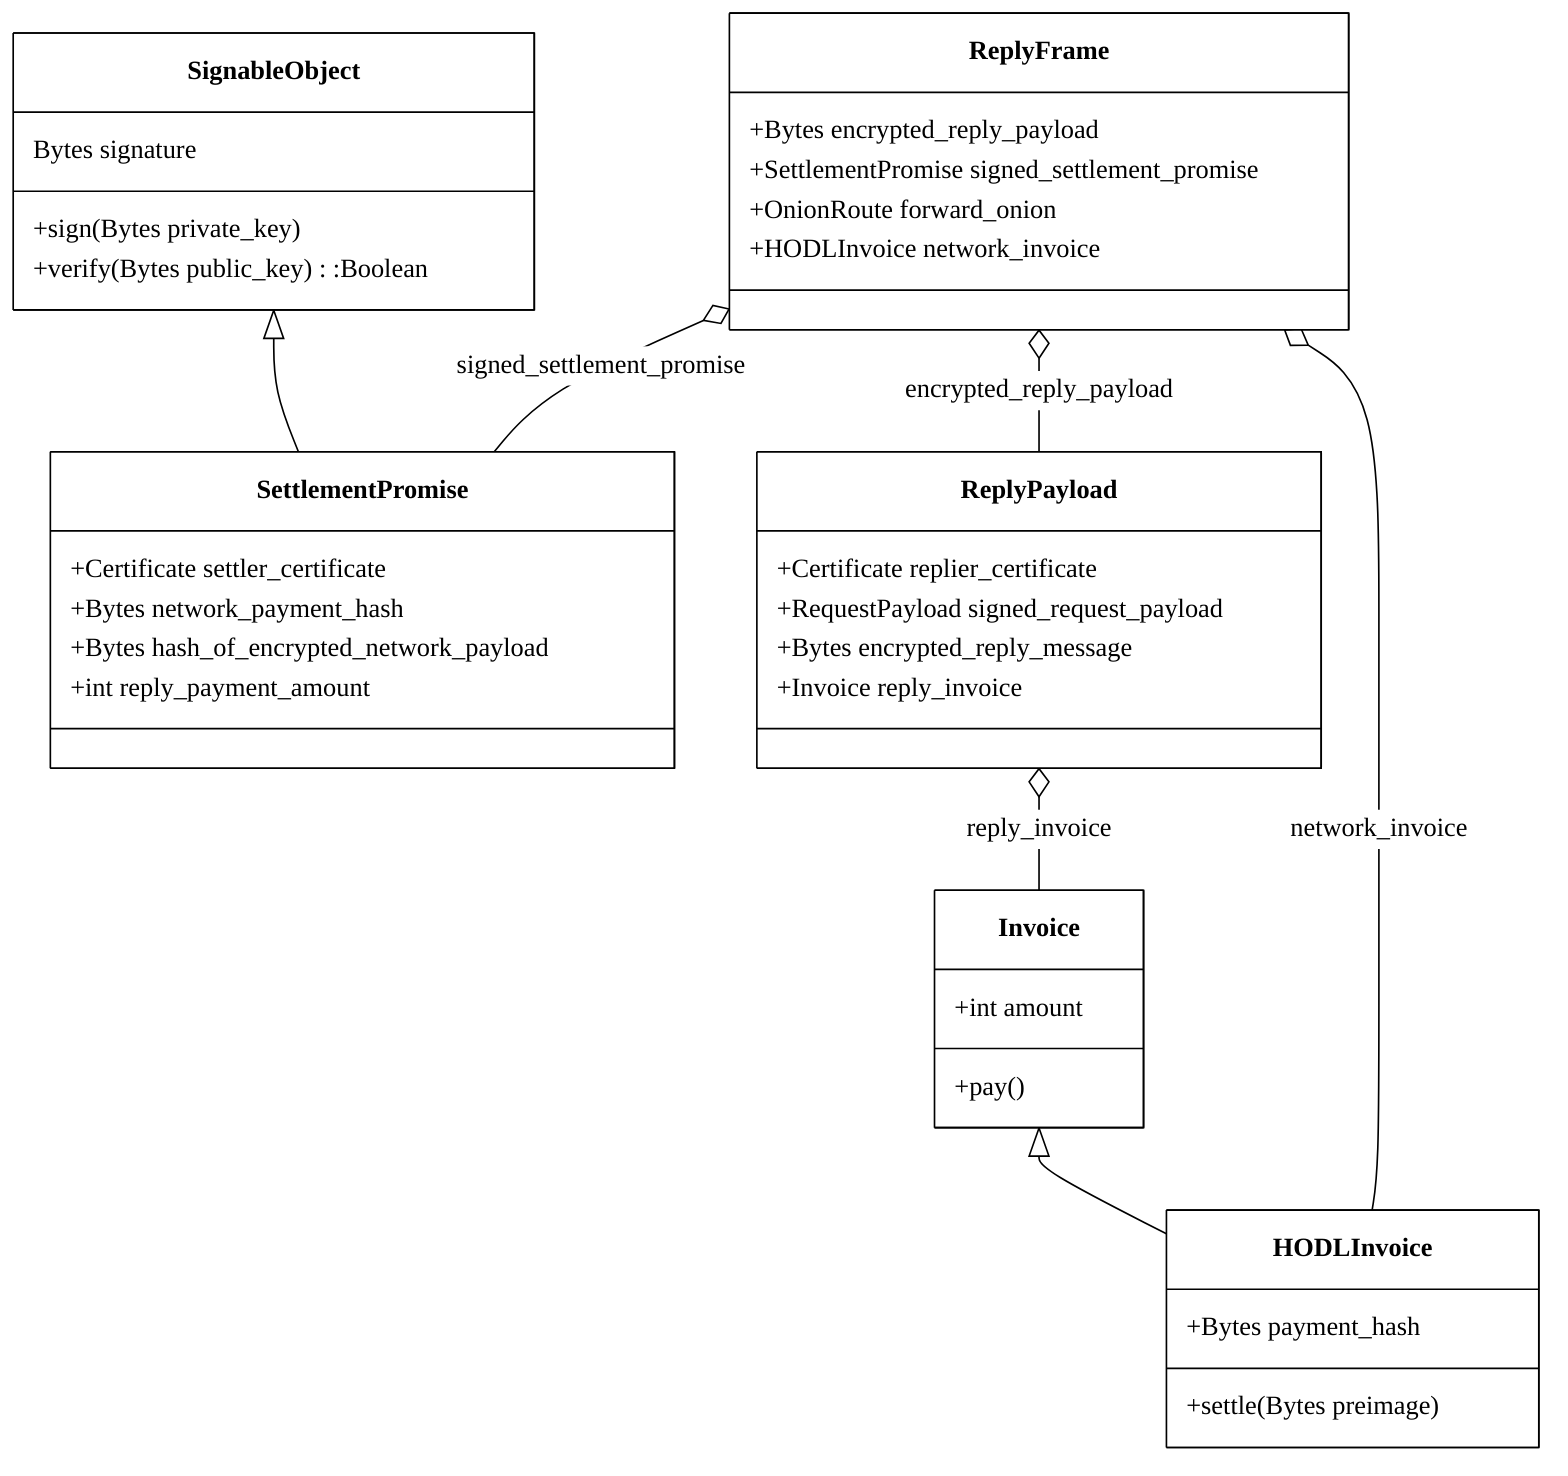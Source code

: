 %%{
  init: {
    'theme': 'base',
    'themeVariables': {
      'primaryColor': '#FFFFFF',
      'primaryTextColor': '#000',
      'primaryBorderColor': '#000',
      'lineColor': '#000',
      'secondaryColor': '#000',
      'secondaryTextColor': '#000',
      'secondaryBorderColor': '#000',
      'tertiaryColor': '#000',
      'tertiaryTextColor': '#000',
      'tertiaryBorderColor': '#000',
      'fontFamily':'Times New Roman'
    }
  }
}%%
classDiagram
    class SignableObject{
        Bytes signature
        +sign(Bytes private_key)
        +verify(Bytes public_key):Boolean
    }
    class Invoice{
        +int amount
        +pay()
    }
    class HODLInvoice{
        +Bytes payment_hash
        +settle(Bytes preimage)
    }
    class SettlementPromise{
        +Certificate settler_certificate
        +Bytes network_payment_hash
        +Bytes hash_of_encrypted_network_payload
        +int reply_payment_amount
    }
    class ReplyPayload{
        +Certificate replier_certificate
        +RequestPayload signed_request_payload
        +Bytes encrypted_reply_message
        +Invoice reply_invoice
    }
    class ReplyFrame{
        +Bytes encrypted_reply_payload
        +SettlementPromise signed_settlement_promise
        +OnionRoute forward_onion
        +HODLInvoice network_invoice
    }
    Invoice <|-- HODLInvoice
    SignableObject <|-- SettlementPromise
    ReplyFrame  o--  ReplyPayload : encrypted_reply_payload
    ReplyFrame  o--  SettlementPromise : signed_settlement_promise
    ReplyPayload o-- Invoice: reply_invoice
    ReplyFrame o-- HODLInvoice: network_invoice